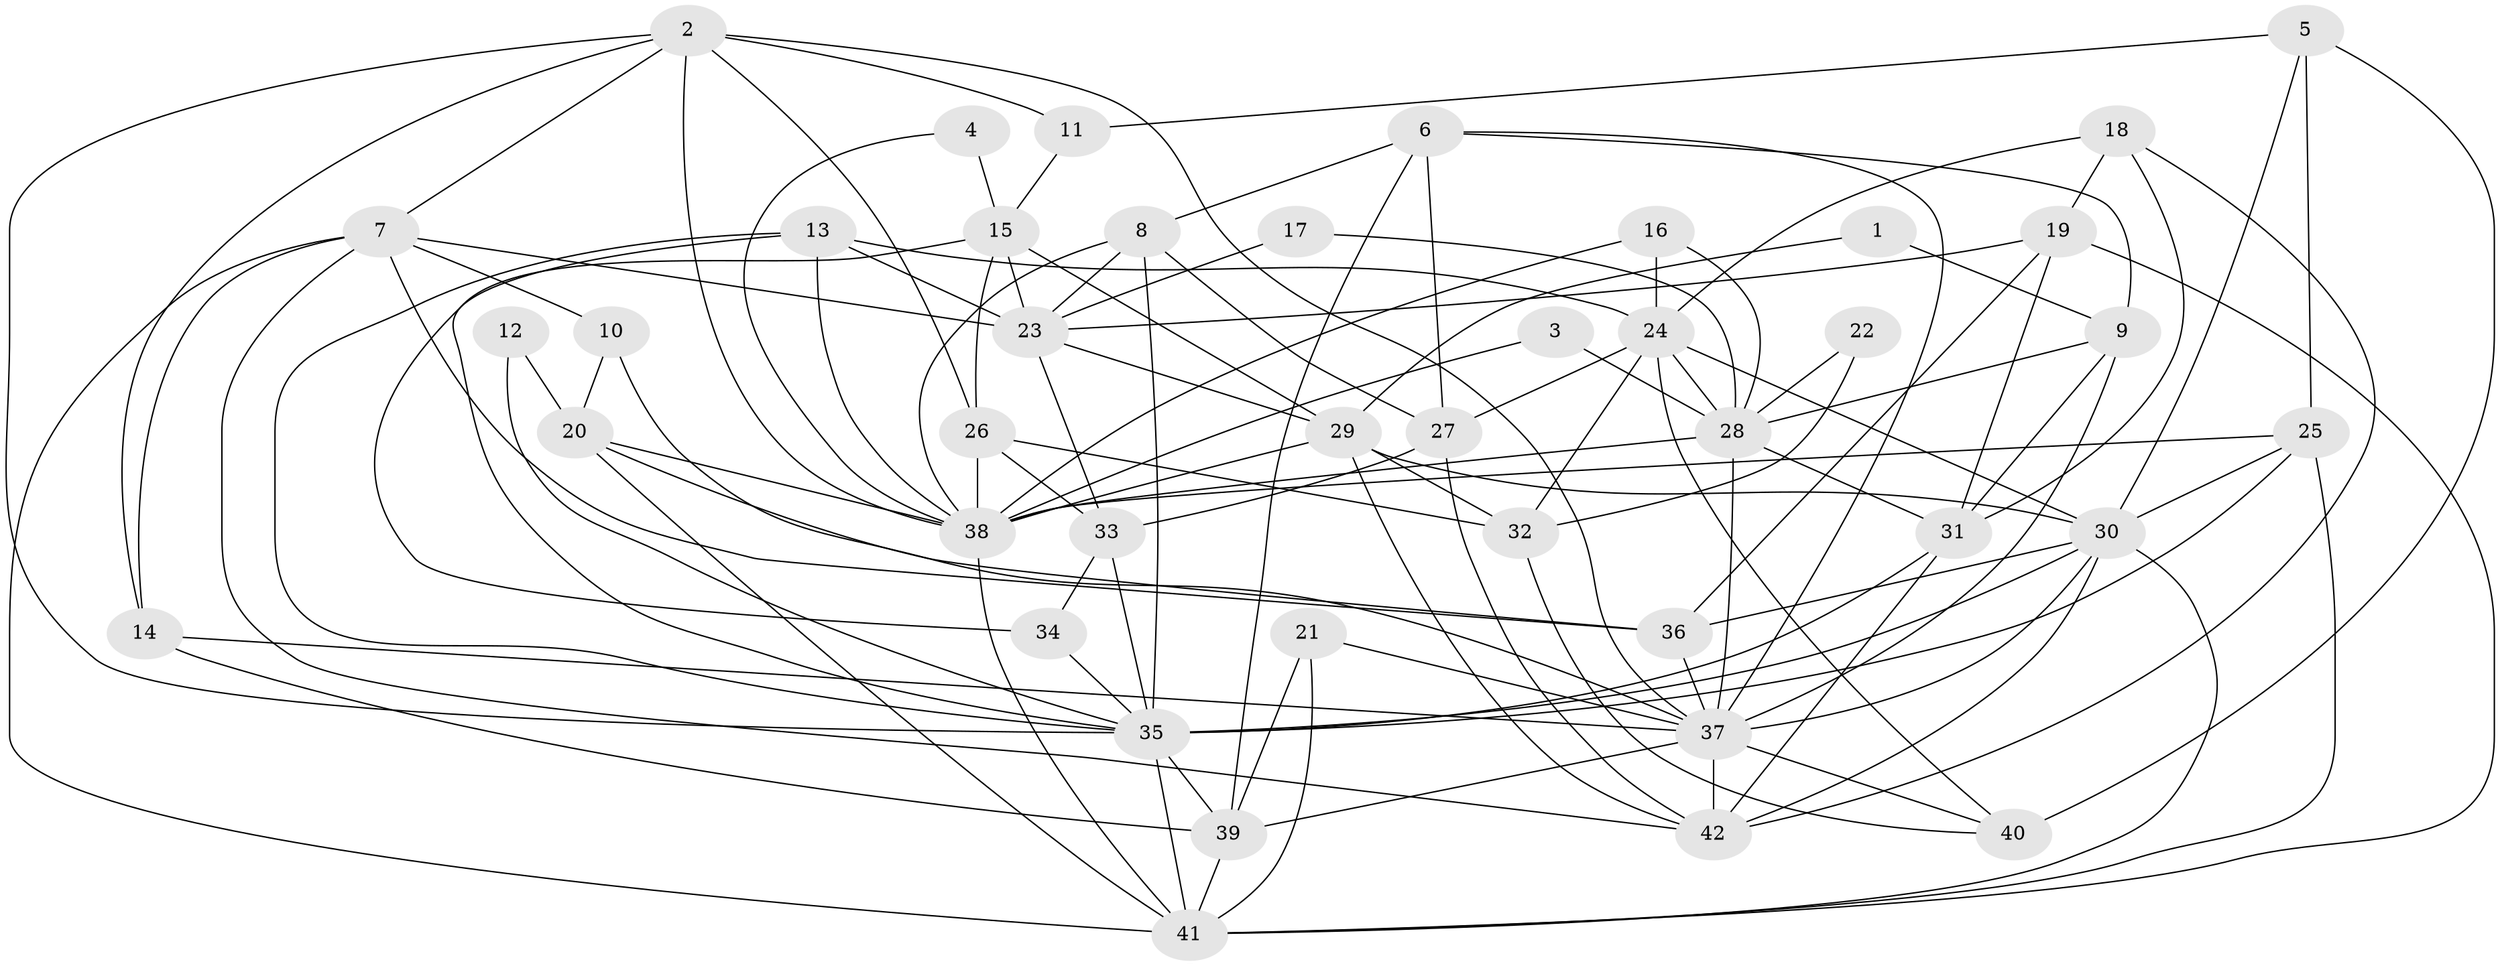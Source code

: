 // original degree distribution, {2: 0.16666666666666666, 5: 0.23809523809523808, 3: 0.16666666666666666, 4: 0.32142857142857145, 7: 0.023809523809523808, 6: 0.07142857142857142, 8: 0.011904761904761904}
// Generated by graph-tools (version 1.1) at 2025/50/03/09/25 03:50:14]
// undirected, 42 vertices, 114 edges
graph export_dot {
graph [start="1"]
  node [color=gray90,style=filled];
  1;
  2;
  3;
  4;
  5;
  6;
  7;
  8;
  9;
  10;
  11;
  12;
  13;
  14;
  15;
  16;
  17;
  18;
  19;
  20;
  21;
  22;
  23;
  24;
  25;
  26;
  27;
  28;
  29;
  30;
  31;
  32;
  33;
  34;
  35;
  36;
  37;
  38;
  39;
  40;
  41;
  42;
  1 -- 9 [weight=1.0];
  1 -- 29 [weight=1.0];
  2 -- 7 [weight=1.0];
  2 -- 11 [weight=1.0];
  2 -- 14 [weight=1.0];
  2 -- 26 [weight=1.0];
  2 -- 35 [weight=1.0];
  2 -- 37 [weight=1.0];
  2 -- 38 [weight=1.0];
  3 -- 28 [weight=1.0];
  3 -- 38 [weight=1.0];
  4 -- 15 [weight=1.0];
  4 -- 38 [weight=1.0];
  5 -- 11 [weight=1.0];
  5 -- 25 [weight=1.0];
  5 -- 30 [weight=1.0];
  5 -- 40 [weight=1.0];
  6 -- 8 [weight=1.0];
  6 -- 9 [weight=1.0];
  6 -- 27 [weight=1.0];
  6 -- 37 [weight=1.0];
  6 -- 39 [weight=1.0];
  7 -- 10 [weight=1.0];
  7 -- 14 [weight=1.0];
  7 -- 23 [weight=1.0];
  7 -- 36 [weight=1.0];
  7 -- 41 [weight=1.0];
  7 -- 42 [weight=1.0];
  8 -- 23 [weight=1.0];
  8 -- 27 [weight=1.0];
  8 -- 35 [weight=1.0];
  8 -- 38 [weight=1.0];
  9 -- 28 [weight=1.0];
  9 -- 31 [weight=1.0];
  9 -- 37 [weight=2.0];
  10 -- 20 [weight=1.0];
  10 -- 37 [weight=1.0];
  11 -- 15 [weight=1.0];
  12 -- 20 [weight=1.0];
  12 -- 35 [weight=1.0];
  13 -- 23 [weight=1.0];
  13 -- 24 [weight=1.0];
  13 -- 34 [weight=1.0];
  13 -- 35 [weight=1.0];
  13 -- 38 [weight=1.0];
  14 -- 37 [weight=1.0];
  14 -- 39 [weight=1.0];
  15 -- 23 [weight=1.0];
  15 -- 26 [weight=1.0];
  15 -- 29 [weight=1.0];
  15 -- 35 [weight=1.0];
  16 -- 24 [weight=1.0];
  16 -- 28 [weight=1.0];
  16 -- 38 [weight=1.0];
  17 -- 23 [weight=1.0];
  17 -- 28 [weight=1.0];
  18 -- 19 [weight=1.0];
  18 -- 24 [weight=1.0];
  18 -- 31 [weight=1.0];
  18 -- 42 [weight=1.0];
  19 -- 23 [weight=1.0];
  19 -- 31 [weight=1.0];
  19 -- 36 [weight=1.0];
  19 -- 41 [weight=1.0];
  20 -- 36 [weight=1.0];
  20 -- 38 [weight=1.0];
  20 -- 41 [weight=1.0];
  21 -- 37 [weight=1.0];
  21 -- 39 [weight=2.0];
  21 -- 41 [weight=1.0];
  22 -- 28 [weight=1.0];
  22 -- 32 [weight=1.0];
  23 -- 29 [weight=1.0];
  23 -- 33 [weight=1.0];
  24 -- 27 [weight=1.0];
  24 -- 28 [weight=1.0];
  24 -- 30 [weight=2.0];
  24 -- 32 [weight=1.0];
  24 -- 40 [weight=1.0];
  25 -- 30 [weight=1.0];
  25 -- 35 [weight=1.0];
  25 -- 38 [weight=2.0];
  25 -- 41 [weight=1.0];
  26 -- 32 [weight=1.0];
  26 -- 33 [weight=1.0];
  26 -- 38 [weight=1.0];
  27 -- 33 [weight=1.0];
  27 -- 42 [weight=1.0];
  28 -- 31 [weight=1.0];
  28 -- 37 [weight=1.0];
  28 -- 38 [weight=1.0];
  29 -- 30 [weight=1.0];
  29 -- 32 [weight=1.0];
  29 -- 38 [weight=1.0];
  29 -- 42 [weight=1.0];
  30 -- 35 [weight=1.0];
  30 -- 36 [weight=1.0];
  30 -- 37 [weight=1.0];
  30 -- 41 [weight=1.0];
  30 -- 42 [weight=1.0];
  31 -- 35 [weight=1.0];
  31 -- 42 [weight=1.0];
  32 -- 40 [weight=1.0];
  33 -- 34 [weight=1.0];
  33 -- 35 [weight=1.0];
  34 -- 35 [weight=1.0];
  35 -- 39 [weight=1.0];
  35 -- 41 [weight=2.0];
  36 -- 37 [weight=1.0];
  37 -- 39 [weight=1.0];
  37 -- 40 [weight=1.0];
  37 -- 42 [weight=1.0];
  38 -- 41 [weight=1.0];
  39 -- 41 [weight=1.0];
}
